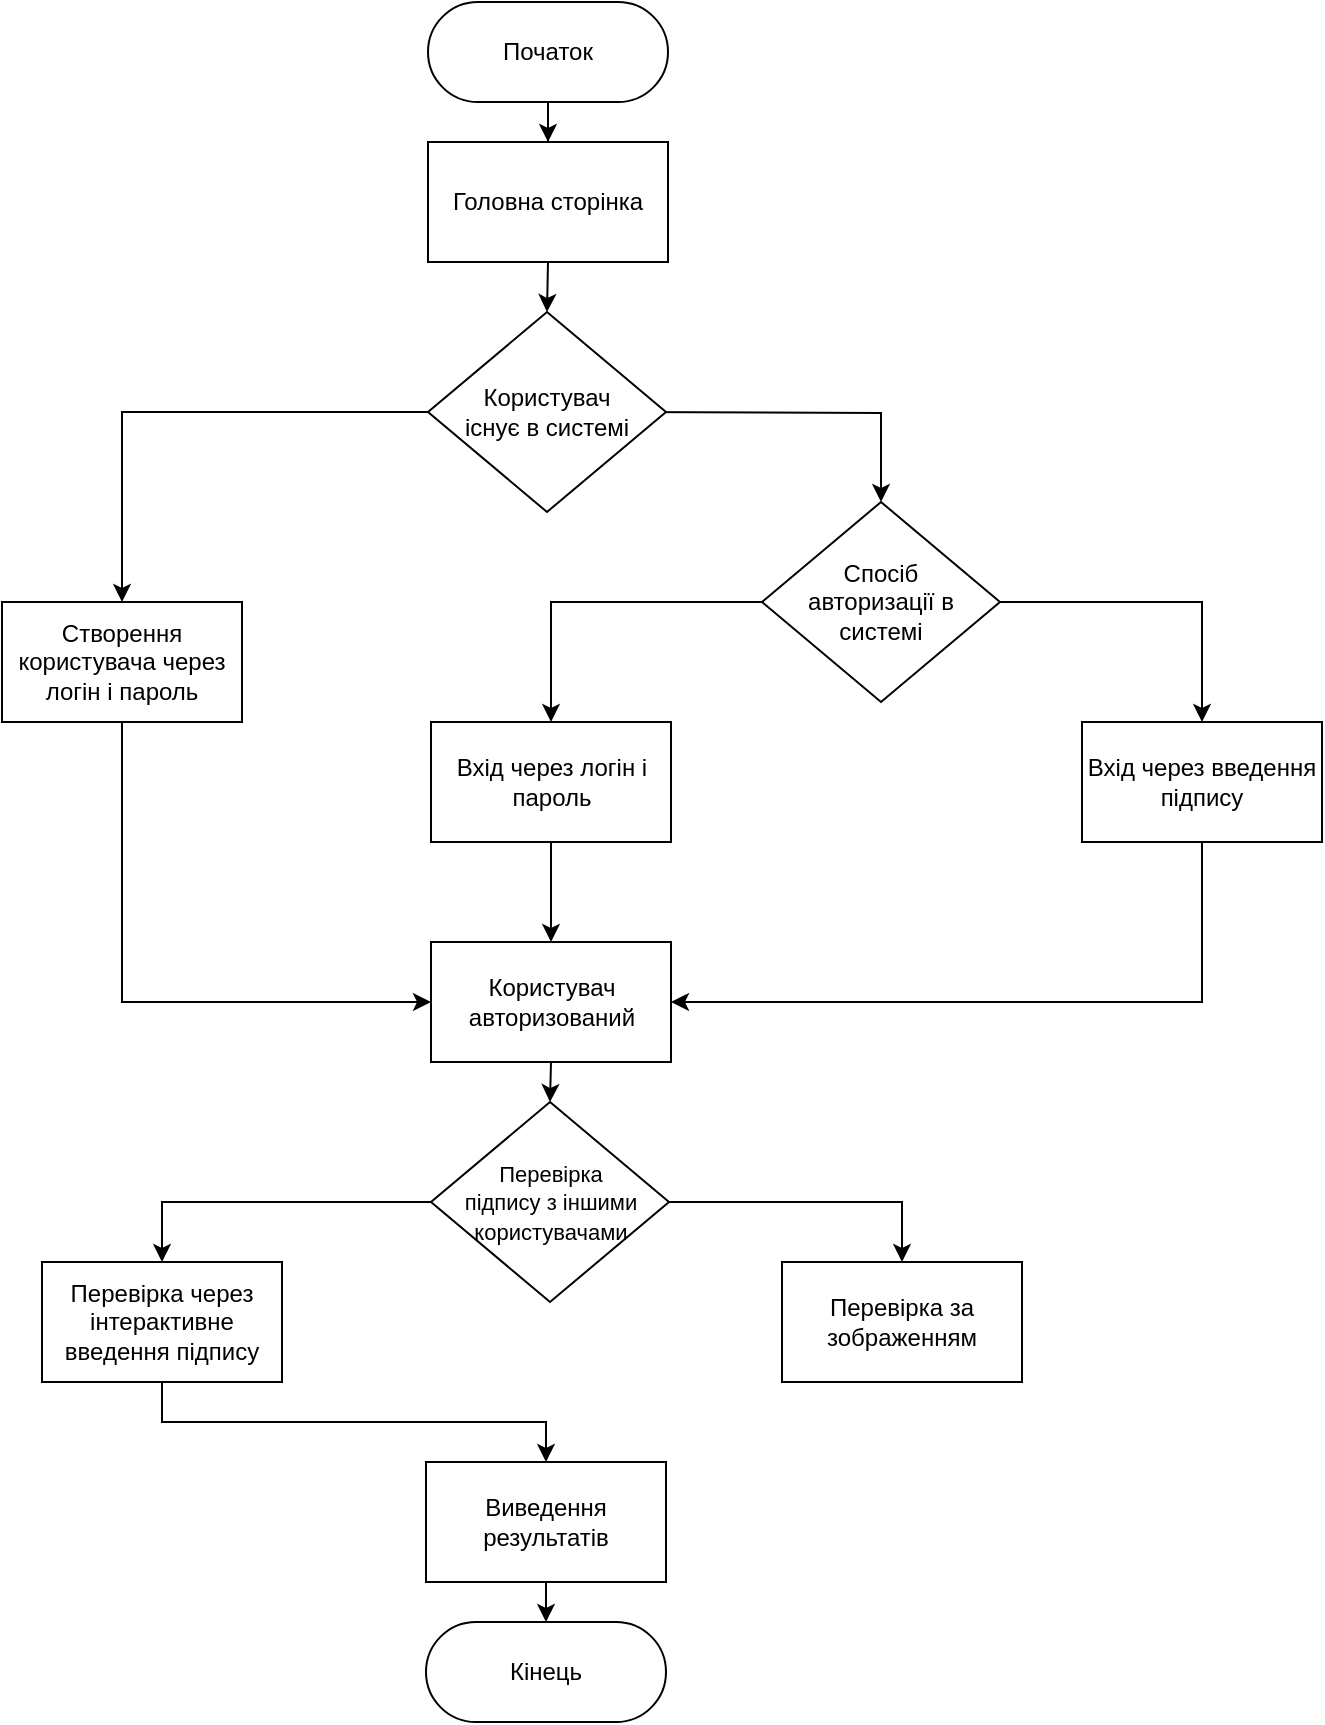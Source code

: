 <mxfile version="12.3.6" type="github" pages="1">
  <diagram id="qwpDHl5WWnUkpVeLNO2_" name="Page-1">
    <mxGraphModel dx="946" dy="623" grid="1" gridSize="10" guides="1" tooltips="1" connect="1" arrows="1" fold="1" page="1" pageScale="1" pageWidth="827" pageHeight="1169" math="0" shadow="0">
      <root>
        <mxCell id="0"/>
        <mxCell id="1" parent="0"/>
        <mxCell id="iMcQNNs0AvqnPJspPDK4-14" style="edgeStyle=orthogonalEdgeStyle;rounded=0;orthogonalLoop=1;jettySize=auto;html=1;exitX=0.5;exitY=1;exitDx=0;exitDy=0;entryX=0.5;entryY=0;entryDx=0;entryDy=0;" edge="1" parent="1" source="OoVCwQBQnUJX474Sr91E-1" target="iMcQNNs0AvqnPJspPDK4-13">
          <mxGeometry relative="1" as="geometry"/>
        </mxCell>
        <mxCell id="OoVCwQBQnUJX474Sr91E-1" value="Головна сторінка" style="rounded=0;whiteSpace=wrap;html=1;" parent="1" vertex="1">
          <mxGeometry x="353" y="90" width="120" height="60" as="geometry"/>
        </mxCell>
        <mxCell id="iMcQNNs0AvqnPJspPDK4-37" style="edgeStyle=orthogonalEdgeStyle;rounded=0;orthogonalLoop=1;jettySize=auto;html=1;exitX=0.5;exitY=1;exitDx=0;exitDy=0;entryX=0.5;entryY=0;entryDx=0;entryDy=0;" edge="1" parent="1" source="OoVCwQBQnUJX474Sr91E-7" target="iMcQNNs0AvqnPJspPDK4-31">
          <mxGeometry relative="1" as="geometry"/>
        </mxCell>
        <mxCell id="OoVCwQBQnUJX474Sr91E-7" value="Вхід через логін і пароль" style="rounded=0;whiteSpace=wrap;html=1;" parent="1" vertex="1">
          <mxGeometry x="354.5" y="380" width="120" height="60" as="geometry"/>
        </mxCell>
        <mxCell id="iMcQNNs0AvqnPJspPDK4-34" style="edgeStyle=orthogonalEdgeStyle;rounded=0;orthogonalLoop=1;jettySize=auto;html=1;exitX=0.5;exitY=1;exitDx=0;exitDy=0;entryX=1;entryY=0.5;entryDx=0;entryDy=0;" edge="1" parent="1" source="OoVCwQBQnUJX474Sr91E-8" target="iMcQNNs0AvqnPJspPDK4-31">
          <mxGeometry relative="1" as="geometry"/>
        </mxCell>
        <mxCell id="OoVCwQBQnUJX474Sr91E-8" value="Вхід через введення підпису" style="rounded=0;whiteSpace=wrap;html=1;" parent="1" vertex="1">
          <mxGeometry x="680" y="380" width="120" height="60" as="geometry"/>
        </mxCell>
        <mxCell id="iMcQNNs0AvqnPJspPDK4-35" style="edgeStyle=orthogonalEdgeStyle;rounded=0;orthogonalLoop=1;jettySize=auto;html=1;exitX=0.5;exitY=1;exitDx=0;exitDy=0;entryX=0;entryY=0.5;entryDx=0;entryDy=0;" edge="1" parent="1" source="OoVCwQBQnUJX474Sr91E-14" target="iMcQNNs0AvqnPJspPDK4-31">
          <mxGeometry relative="1" as="geometry"/>
        </mxCell>
        <mxCell id="OoVCwQBQnUJX474Sr91E-14" value="Створення користувача через логін і пароль" style="rounded=0;whiteSpace=wrap;html=1;" parent="1" vertex="1">
          <mxGeometry x="140" y="320" width="120" height="60" as="geometry"/>
        </mxCell>
        <mxCell id="iMcQNNs0AvqnPJspPDK4-26" style="edgeStyle=orthogonalEdgeStyle;rounded=0;orthogonalLoop=1;jettySize=auto;html=1;exitX=0.5;exitY=1;exitDx=0;exitDy=0;entryX=0.5;entryY=0;entryDx=0;entryDy=0;" edge="1" parent="1" source="OoVCwQBQnUJX474Sr91E-25" target="iMcQNNs0AvqnPJspPDK4-5">
          <mxGeometry relative="1" as="geometry"/>
        </mxCell>
        <mxCell id="OoVCwQBQnUJX474Sr91E-25" value="Перевірка через інтерактивне введення підпису" style="rounded=0;whiteSpace=wrap;html=1;" parent="1" vertex="1">
          <mxGeometry x="160" y="650" width="120" height="60" as="geometry"/>
        </mxCell>
        <mxCell id="iMcQNNs0AvqnPJspPDK4-9" style="edgeStyle=orthogonalEdgeStyle;rounded=0;orthogonalLoop=1;jettySize=auto;html=1;exitX=0.5;exitY=1;exitDx=0;exitDy=0;entryX=0.5;entryY=0;entryDx=0;entryDy=0;" edge="1" parent="1" source="iMcQNNs0AvqnPJspPDK4-5" target="iMcQNNs0AvqnPJspPDK4-3">
          <mxGeometry relative="1" as="geometry"/>
        </mxCell>
        <mxCell id="iMcQNNs0AvqnPJspPDK4-5" value="Виведення результатів" style="rounded=0;whiteSpace=wrap;html=1;" vertex="1" parent="1">
          <mxGeometry x="352" y="750" width="120" height="60" as="geometry"/>
        </mxCell>
        <mxCell id="OoVCwQBQnUJX474Sr91E-26" value="Перевірка за зображенням" style="rounded=0;whiteSpace=wrap;html=1;" parent="1" vertex="1">
          <mxGeometry x="530" y="650" width="120" height="60" as="geometry"/>
        </mxCell>
        <mxCell id="iMcQNNs0AvqnPJspPDK4-3" value="Кінець" style="rounded=1;whiteSpace=wrap;html=1;arcSize=50;" vertex="1" parent="1">
          <mxGeometry x="352" y="830" width="120" height="50" as="geometry"/>
        </mxCell>
        <mxCell id="iMcQNNs0AvqnPJspPDK4-8" style="edgeStyle=orthogonalEdgeStyle;rounded=0;orthogonalLoop=1;jettySize=auto;html=1;entryX=0.5;entryY=0;entryDx=0;entryDy=0;" edge="1" parent="1" source="iMcQNNs0AvqnPJspPDK4-4" target="OoVCwQBQnUJX474Sr91E-1">
          <mxGeometry relative="1" as="geometry"/>
        </mxCell>
        <mxCell id="iMcQNNs0AvqnPJspPDK4-4" value="Початок" style="rounded=1;whiteSpace=wrap;html=1;arcSize=50;" vertex="1" parent="1">
          <mxGeometry x="353" y="20" width="120" height="50" as="geometry"/>
        </mxCell>
        <mxCell id="iMcQNNs0AvqnPJspPDK4-15" style="edgeStyle=orthogonalEdgeStyle;rounded=0;orthogonalLoop=1;jettySize=auto;html=1;entryX=0.5;entryY=0;entryDx=0;entryDy=0;exitX=0;exitY=0.5;exitDx=0;exitDy=0;" edge="1" parent="1" source="iMcQNNs0AvqnPJspPDK4-13" target="OoVCwQBQnUJX474Sr91E-14">
          <mxGeometry relative="1" as="geometry">
            <mxPoint x="350" y="225" as="sourcePoint"/>
          </mxGeometry>
        </mxCell>
        <mxCell id="iMcQNNs0AvqnPJspPDK4-17" style="edgeStyle=orthogonalEdgeStyle;rounded=0;orthogonalLoop=1;jettySize=auto;html=1;exitX=1;exitY=0.5;exitDx=0;exitDy=0;entryX=0.5;entryY=0;entryDx=0;entryDy=0;" edge="1" parent="1" target="iMcQNNs0AvqnPJspPDK4-30">
          <mxGeometry relative="1" as="geometry">
            <mxPoint x="452" y="225" as="sourcePoint"/>
            <mxPoint x="610" y="270" as="targetPoint"/>
          </mxGeometry>
        </mxCell>
        <mxCell id="iMcQNNs0AvqnPJspPDK4-13" value="Користувач&lt;br&gt;існує в системі" style="rhombus;whiteSpace=wrap;html=1;" vertex="1" parent="1">
          <mxGeometry x="353" y="175" width="119" height="100" as="geometry"/>
        </mxCell>
        <mxCell id="iMcQNNs0AvqnPJspPDK4-23" style="edgeStyle=orthogonalEdgeStyle;rounded=0;orthogonalLoop=1;jettySize=auto;html=1;exitX=1;exitY=0.5;exitDx=0;exitDy=0;entryX=0.5;entryY=0;entryDx=0;entryDy=0;" edge="1" parent="1" source="iMcQNNs0AvqnPJspPDK4-18" target="OoVCwQBQnUJX474Sr91E-26">
          <mxGeometry relative="1" as="geometry"/>
        </mxCell>
        <mxCell id="iMcQNNs0AvqnPJspPDK4-24" style="edgeStyle=orthogonalEdgeStyle;rounded=0;orthogonalLoop=1;jettySize=auto;html=1;exitX=0;exitY=0.5;exitDx=0;exitDy=0;entryX=0.5;entryY=0;entryDx=0;entryDy=0;" edge="1" parent="1" source="iMcQNNs0AvqnPJspPDK4-18" target="OoVCwQBQnUJX474Sr91E-25">
          <mxGeometry relative="1" as="geometry"/>
        </mxCell>
        <mxCell id="iMcQNNs0AvqnPJspPDK4-18" value="&lt;font style=&quot;font-size: 11px&quot;&gt;Перевірка&lt;br&gt;підпису з іншими користувачами&lt;/font&gt;" style="rhombus;whiteSpace=wrap;html=1;" vertex="1" parent="1">
          <mxGeometry x="354.5" y="570" width="119" height="100" as="geometry"/>
        </mxCell>
        <mxCell id="iMcQNNs0AvqnPJspPDK4-32" style="edgeStyle=orthogonalEdgeStyle;rounded=0;orthogonalLoop=1;jettySize=auto;html=1;exitX=1;exitY=0.5;exitDx=0;exitDy=0;entryX=0.5;entryY=0;entryDx=0;entryDy=0;" edge="1" parent="1" source="iMcQNNs0AvqnPJspPDK4-30" target="OoVCwQBQnUJX474Sr91E-8">
          <mxGeometry relative="1" as="geometry"/>
        </mxCell>
        <mxCell id="iMcQNNs0AvqnPJspPDK4-33" style="edgeStyle=orthogonalEdgeStyle;rounded=0;orthogonalLoop=1;jettySize=auto;html=1;exitX=0;exitY=0.5;exitDx=0;exitDy=0;entryX=0.5;entryY=0;entryDx=0;entryDy=0;" edge="1" parent="1" source="iMcQNNs0AvqnPJspPDK4-30" target="OoVCwQBQnUJX474Sr91E-7">
          <mxGeometry relative="1" as="geometry"/>
        </mxCell>
        <mxCell id="iMcQNNs0AvqnPJspPDK4-30" value="Спосіб&lt;br&gt;авторизації в системі" style="rhombus;whiteSpace=wrap;html=1;" vertex="1" parent="1">
          <mxGeometry x="520" y="270" width="119" height="100" as="geometry"/>
        </mxCell>
        <mxCell id="iMcQNNs0AvqnPJspPDK4-36" style="edgeStyle=orthogonalEdgeStyle;rounded=0;orthogonalLoop=1;jettySize=auto;html=1;exitX=0.5;exitY=1;exitDx=0;exitDy=0;entryX=0.5;entryY=0;entryDx=0;entryDy=0;" edge="1" parent="1" source="iMcQNNs0AvqnPJspPDK4-31" target="iMcQNNs0AvqnPJspPDK4-18">
          <mxGeometry relative="1" as="geometry"/>
        </mxCell>
        <mxCell id="iMcQNNs0AvqnPJspPDK4-31" value="Користувач авторизований" style="rounded=0;whiteSpace=wrap;html=1;" vertex="1" parent="1">
          <mxGeometry x="354.5" y="490" width="120" height="60" as="geometry"/>
        </mxCell>
      </root>
    </mxGraphModel>
  </diagram>
</mxfile>
